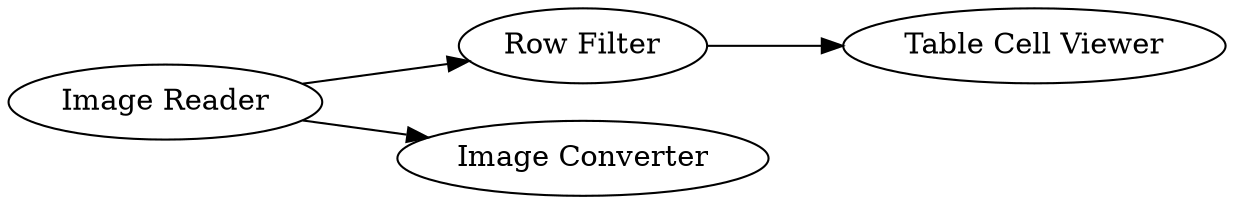 digraph {
	6 -> 3
	7 -> 6
	7 -> 5
	5 [label="Image Converter"]
	7 [label="Image Reader"]
	3 [label="Table Cell Viewer"]
	6 [label="Row Filter"]
	rankdir=LR
}
